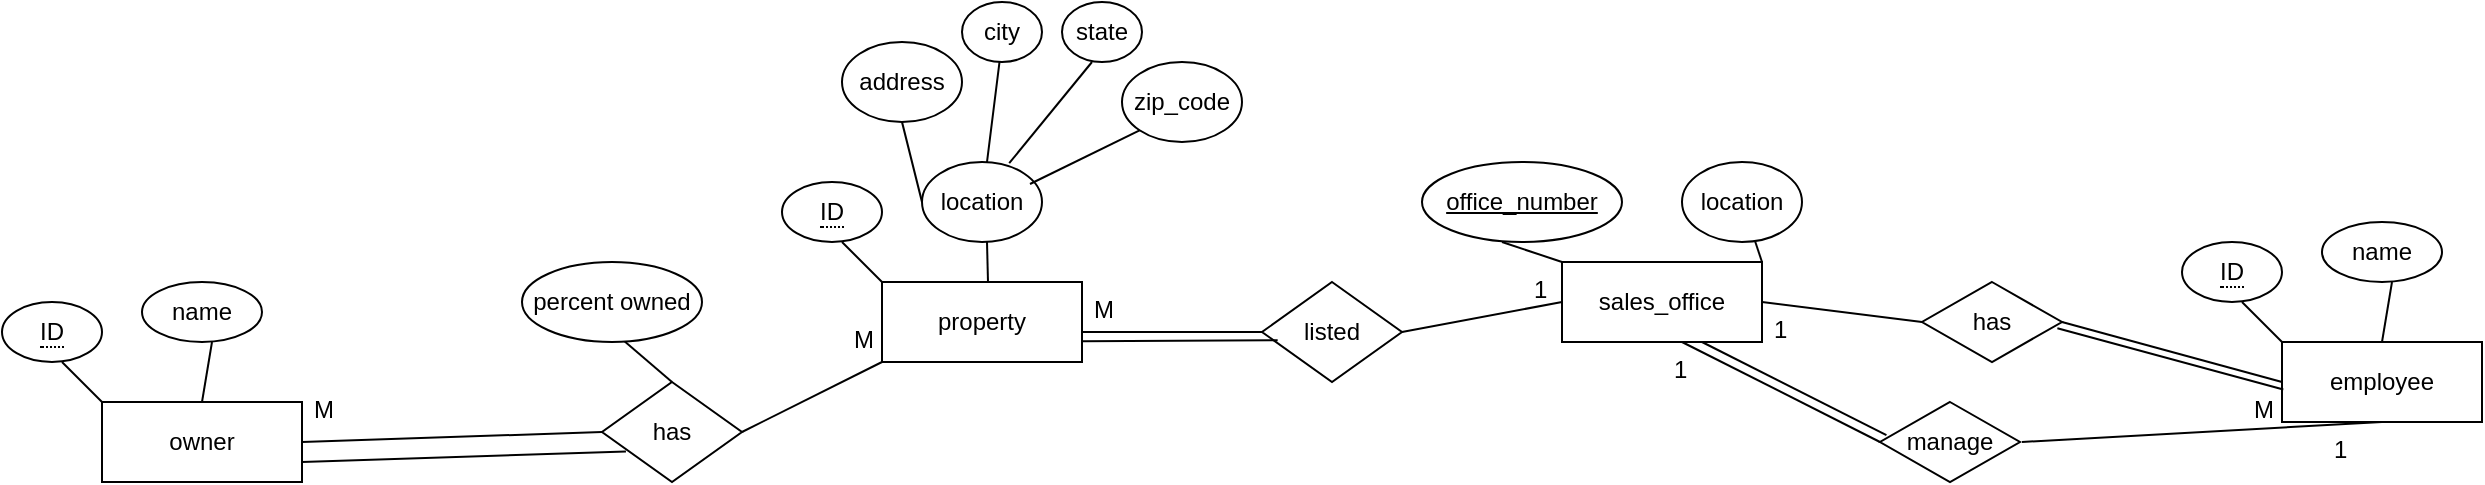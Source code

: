 <mxfile version="20.8.18" type="device"><diagram id="R2lEEEUBdFMjLlhIrx00" name="Page-1"><mxGraphModel dx="2835" dy="1843" grid="1" gridSize="10" guides="1" tooltips="1" connect="1" arrows="1" fold="1" page="1" pageScale="1" pageWidth="850" pageHeight="1100" math="0" shadow="0" extFonts="Permanent Marker^https://fonts.googleapis.com/css?family=Permanent+Marker"><root><mxCell id="0"/><mxCell id="1" parent="0"/><mxCell id="hU3Wiuxyo5QcSGVxCEDY-1" value="sales_office" style="whiteSpace=wrap;html=1;align=center;" vertex="1" parent="1"><mxGeometry x="140" y="60" width="100" height="40" as="geometry"/></mxCell><mxCell id="hU3Wiuxyo5QcSGVxCEDY-3" value="location" style="ellipse;whiteSpace=wrap;html=1;align=center;" vertex="1" parent="1"><mxGeometry x="200" y="10" width="60" height="40" as="geometry"/></mxCell><mxCell id="hU3Wiuxyo5QcSGVxCEDY-10" value="" style="endArrow=none;html=1;rounded=0;entryX=0;entryY=0;entryDx=0;entryDy=0;" edge="1" parent="1" target="hU3Wiuxyo5QcSGVxCEDY-1"><mxGeometry relative="1" as="geometry"><mxPoint x="110" y="50" as="sourcePoint"/><mxPoint x="270" y="50" as="targetPoint"/></mxGeometry></mxCell><mxCell id="hU3Wiuxyo5QcSGVxCEDY-11" value="" style="endArrow=none;html=1;rounded=0;entryX=1;entryY=0;entryDx=0;entryDy=0;" edge="1" parent="1" source="hU3Wiuxyo5QcSGVxCEDY-3" target="hU3Wiuxyo5QcSGVxCEDY-1"><mxGeometry relative="1" as="geometry"><mxPoint x="270" y="50" as="sourcePoint"/><mxPoint x="300" y="60" as="targetPoint"/></mxGeometry></mxCell><mxCell id="hU3Wiuxyo5QcSGVxCEDY-12" value="office_number" style="ellipse;whiteSpace=wrap;html=1;align=center;fontStyle=4;" vertex="1" parent="1"><mxGeometry x="70" y="10" width="100" height="40" as="geometry"/></mxCell><mxCell id="hU3Wiuxyo5QcSGVxCEDY-13" value="employee" style="whiteSpace=wrap;html=1;align=center;" vertex="1" parent="1"><mxGeometry x="500" y="100" width="100" height="40" as="geometry"/></mxCell><mxCell id="hU3Wiuxyo5QcSGVxCEDY-14" value="&lt;span style=&quot;border-bottom: 1px dotted&quot;&gt;ID&lt;/span&gt;" style="ellipse;whiteSpace=wrap;html=1;align=center;" vertex="1" parent="1"><mxGeometry x="450" y="50" width="50" height="30" as="geometry"/></mxCell><mxCell id="hU3Wiuxyo5QcSGVxCEDY-18" value="" style="endArrow=none;html=1;rounded=0;entryX=0;entryY=0;entryDx=0;entryDy=0;" edge="1" parent="1" target="hU3Wiuxyo5QcSGVxCEDY-13"><mxGeometry relative="1" as="geometry"><mxPoint x="480" y="80" as="sourcePoint"/><mxPoint x="510" y="90" as="targetPoint"/></mxGeometry></mxCell><mxCell id="hU3Wiuxyo5QcSGVxCEDY-20" value="" style="endArrow=none;html=1;rounded=0;entryX=0.5;entryY=0;entryDx=0;entryDy=0;" edge="1" parent="1" target="hU3Wiuxyo5QcSGVxCEDY-13"><mxGeometry relative="1" as="geometry"><mxPoint x="555" y="70" as="sourcePoint"/><mxPoint x="575" y="90" as="targetPoint"/></mxGeometry></mxCell><mxCell id="hU3Wiuxyo5QcSGVxCEDY-21" value="name" style="ellipse;whiteSpace=wrap;html=1;align=center;" vertex="1" parent="1"><mxGeometry x="520" y="40" width="60" height="30" as="geometry"/></mxCell><mxCell id="hU3Wiuxyo5QcSGVxCEDY-22" value="property" style="whiteSpace=wrap;html=1;align=center;" vertex="1" parent="1"><mxGeometry x="-200" y="70" width="100" height="40" as="geometry"/></mxCell><mxCell id="hU3Wiuxyo5QcSGVxCEDY-23" value="location" style="ellipse;whiteSpace=wrap;html=1;align=center;" vertex="1" parent="1"><mxGeometry x="-180" y="10" width="60" height="40" as="geometry"/></mxCell><mxCell id="hU3Wiuxyo5QcSGVxCEDY-25" value="&lt;span style=&quot;border-bottom: 1px dotted&quot;&gt;ID&lt;/span&gt;" style="ellipse;whiteSpace=wrap;html=1;align=center;" vertex="1" parent="1"><mxGeometry x="-250" y="20" width="50" height="30" as="geometry"/></mxCell><mxCell id="hU3Wiuxyo5QcSGVxCEDY-26" value="" style="endArrow=none;html=1;rounded=0;entryX=0;entryY=0;entryDx=0;entryDy=0;" edge="1" parent="1"><mxGeometry relative="1" as="geometry"><mxPoint x="-220" y="50" as="sourcePoint"/><mxPoint x="-200" y="70" as="targetPoint"/></mxGeometry></mxCell><mxCell id="hU3Wiuxyo5QcSGVxCEDY-28" value="" style="endArrow=none;html=1;rounded=0;entryX=0;entryY=0.5;entryDx=0;entryDy=0;" edge="1" parent="1" target="hU3Wiuxyo5QcSGVxCEDY-23"><mxGeometry relative="1" as="geometry"><mxPoint x="-190" y="-10" as="sourcePoint"/><mxPoint x="-160" as="targetPoint"/></mxGeometry></mxCell><mxCell id="hU3Wiuxyo5QcSGVxCEDY-29" value="address" style="ellipse;whiteSpace=wrap;html=1;align=center;" vertex="1" parent="1"><mxGeometry x="-220" y="-50" width="60" height="40" as="geometry"/></mxCell><mxCell id="hU3Wiuxyo5QcSGVxCEDY-30" value="" style="endArrow=none;html=1;rounded=0;" edge="1" parent="1" target="hU3Wiuxyo5QcSGVxCEDY-23"><mxGeometry relative="1" as="geometry"><mxPoint x="-140" y="-50" as="sourcePoint"/><mxPoint x="-130" y="-10" as="targetPoint"/></mxGeometry></mxCell><mxCell id="hU3Wiuxyo5QcSGVxCEDY-31" value="city" style="ellipse;whiteSpace=wrap;html=1;align=center;" vertex="1" parent="1"><mxGeometry x="-160" y="-70" width="40" height="30" as="geometry"/></mxCell><mxCell id="hU3Wiuxyo5QcSGVxCEDY-32" value="state" style="ellipse;whiteSpace=wrap;html=1;align=center;" vertex="1" parent="1"><mxGeometry x="-110" y="-70" width="40" height="30" as="geometry"/></mxCell><mxCell id="hU3Wiuxyo5QcSGVxCEDY-33" value="" style="endArrow=none;html=1;rounded=0;entryX=0.727;entryY=0.015;entryDx=0;entryDy=0;entryPerimeter=0;" edge="1" parent="1" target="hU3Wiuxyo5QcSGVxCEDY-23"><mxGeometry relative="1" as="geometry"><mxPoint x="-95" y="-40" as="sourcePoint"/><mxPoint x="-103" y="20" as="targetPoint"/></mxGeometry></mxCell><mxCell id="hU3Wiuxyo5QcSGVxCEDY-35" value="" style="endArrow=none;html=1;rounded=0;" edge="1" parent="1"><mxGeometry relative="1" as="geometry"><mxPoint x="-147.5" y="50" as="sourcePoint"/><mxPoint x="-147" y="70" as="targetPoint"/></mxGeometry></mxCell><mxCell id="hU3Wiuxyo5QcSGVxCEDY-36" value="zip_code" style="ellipse;whiteSpace=wrap;html=1;align=center;" vertex="1" parent="1"><mxGeometry x="-80" y="-40" width="60" height="40" as="geometry"/></mxCell><mxCell id="hU3Wiuxyo5QcSGVxCEDY-37" value="" style="endArrow=none;html=1;rounded=0;entryX=0.727;entryY=0.015;entryDx=0;entryDy=0;entryPerimeter=0;exitX=0;exitY=1;exitDx=0;exitDy=0;" edge="1" parent="1" source="hU3Wiuxyo5QcSGVxCEDY-36"><mxGeometry relative="1" as="geometry"><mxPoint x="-85" y="-30" as="sourcePoint"/><mxPoint x="-126" y="21" as="targetPoint"/></mxGeometry></mxCell><mxCell id="hU3Wiuxyo5QcSGVxCEDY-38" value="owner" style="whiteSpace=wrap;html=1;align=center;" vertex="1" parent="1"><mxGeometry x="-590" y="130" width="100" height="40" as="geometry"/></mxCell><mxCell id="hU3Wiuxyo5QcSGVxCEDY-39" value="&lt;span style=&quot;border-bottom: 1px dotted&quot;&gt;ID&lt;/span&gt;" style="ellipse;whiteSpace=wrap;html=1;align=center;" vertex="1" parent="1"><mxGeometry x="-640" y="80" width="50" height="30" as="geometry"/></mxCell><mxCell id="hU3Wiuxyo5QcSGVxCEDY-40" value="" style="endArrow=none;html=1;rounded=0;entryX=0;entryY=0;entryDx=0;entryDy=0;" edge="1" parent="1"><mxGeometry relative="1" as="geometry"><mxPoint x="-610" y="110" as="sourcePoint"/><mxPoint x="-590" y="130" as="targetPoint"/></mxGeometry></mxCell><mxCell id="hU3Wiuxyo5QcSGVxCEDY-41" value="" style="endArrow=none;html=1;rounded=0;entryX=0.5;entryY=0;entryDx=0;entryDy=0;" edge="1" parent="1"><mxGeometry relative="1" as="geometry"><mxPoint x="-535" y="100" as="sourcePoint"/><mxPoint x="-540" y="130" as="targetPoint"/></mxGeometry></mxCell><mxCell id="hU3Wiuxyo5QcSGVxCEDY-42" value="name" style="ellipse;whiteSpace=wrap;html=1;align=center;" vertex="1" parent="1"><mxGeometry x="-570" y="70" width="60" height="30" as="geometry"/></mxCell><mxCell id="hU3Wiuxyo5QcSGVxCEDY-43" value="has" style="shape=rhombus;perimeter=rhombusPerimeter;whiteSpace=wrap;html=1;align=center;" vertex="1" parent="1"><mxGeometry x="320" y="70" width="70" height="40" as="geometry"/></mxCell><mxCell id="hU3Wiuxyo5QcSGVxCEDY-44" value="" style="endArrow=none;html=1;rounded=0;exitX=1;exitY=0.5;exitDx=0;exitDy=0;entryX=0;entryY=0.5;entryDx=0;entryDy=0;" edge="1" parent="1" source="hU3Wiuxyo5QcSGVxCEDY-1" target="hU3Wiuxyo5QcSGVxCEDY-43"><mxGeometry relative="1" as="geometry"><mxPoint x="290" y="80" as="sourcePoint"/><mxPoint x="450" y="80" as="targetPoint"/></mxGeometry></mxCell><mxCell id="hU3Wiuxyo5QcSGVxCEDY-46" value="" style="endArrow=none;html=1;rounded=0;exitX=1;exitY=0.5;exitDx=0;exitDy=0;entryX=0;entryY=0.5;entryDx=0;entryDy=0;" edge="1" parent="1" source="hU3Wiuxyo5QcSGVxCEDY-43"><mxGeometry relative="1" as="geometry"><mxPoint x="420" y="110" as="sourcePoint"/><mxPoint x="500" y="120" as="targetPoint"/></mxGeometry></mxCell><mxCell id="hU3Wiuxyo5QcSGVxCEDY-47" value="M" style="text;strokeColor=none;fillColor=none;spacingLeft=4;spacingRight=4;overflow=hidden;rotatable=0;points=[[0,0.5],[1,0.5]];portConstraint=eastwest;fontSize=12;" vertex="1" parent="1"><mxGeometry x="480" y="120" width="20" height="20" as="geometry"/></mxCell><mxCell id="hU3Wiuxyo5QcSGVxCEDY-48" value="1" style="text;strokeColor=none;fillColor=none;spacingLeft=4;spacingRight=4;overflow=hidden;rotatable=0;points=[[0,0.5],[1,0.5]];portConstraint=eastwest;fontSize=12;" vertex="1" parent="1"><mxGeometry x="240" y="80" width="20" height="20" as="geometry"/></mxCell><mxCell id="hU3Wiuxyo5QcSGVxCEDY-50" value="" style="endArrow=none;html=1;rounded=0;entryX=1.033;entryY=0.186;entryDx=0;entryDy=0;entryPerimeter=0;exitX=0.967;exitY=0.577;exitDx=0;exitDy=0;exitPerimeter=0;" edge="1" parent="1" source="hU3Wiuxyo5QcSGVxCEDY-43" target="hU3Wiuxyo5QcSGVxCEDY-47"><mxGeometry relative="1" as="geometry"><mxPoint x="390" y="90" as="sourcePoint"/><mxPoint x="490" y="120" as="targetPoint"/></mxGeometry></mxCell><mxCell id="hU3Wiuxyo5QcSGVxCEDY-51" value="manage" style="shape=rhombus;perimeter=rhombusPerimeter;whiteSpace=wrap;html=1;align=center;" vertex="1" parent="1"><mxGeometry x="299" y="130" width="70" height="40" as="geometry"/></mxCell><mxCell id="hU3Wiuxyo5QcSGVxCEDY-52" value="" style="endArrow=none;html=1;rounded=0;entryX=0;entryY=0.5;entryDx=0;entryDy=0;" edge="1" parent="1" target="hU3Wiuxyo5QcSGVxCEDY-51"><mxGeometry relative="1" as="geometry"><mxPoint x="200" y="100" as="sourcePoint"/><mxPoint x="429" y="140" as="targetPoint"/></mxGeometry></mxCell><mxCell id="hU3Wiuxyo5QcSGVxCEDY-53" value="" style="endArrow=none;html=1;rounded=0;entryX=0.5;entryY=1;entryDx=0;entryDy=0;" edge="1" parent="1" target="hU3Wiuxyo5QcSGVxCEDY-13"><mxGeometry relative="1" as="geometry"><mxPoint x="370" y="150" as="sourcePoint"/><mxPoint x="480" y="184" as="targetPoint"/></mxGeometry></mxCell><mxCell id="hU3Wiuxyo5QcSGVxCEDY-54" value="1" style="text;strokeColor=none;fillColor=none;spacingLeft=4;spacingRight=4;overflow=hidden;rotatable=0;points=[[0,0.5],[1,0.5]];portConstraint=eastwest;fontSize=12;" vertex="1" parent="1"><mxGeometry x="190" y="100" width="20" height="20" as="geometry"/></mxCell><mxCell id="hU3Wiuxyo5QcSGVxCEDY-55" value="1" style="text;strokeColor=none;fillColor=none;spacingLeft=4;spacingRight=4;overflow=hidden;rotatable=0;points=[[0,0.5],[1,0.5]];portConstraint=eastwest;fontSize=12;" vertex="1" parent="1"><mxGeometry x="520" y="140" width="20" height="20" as="geometry"/></mxCell><mxCell id="hU3Wiuxyo5QcSGVxCEDY-56" value="" style="endArrow=none;html=1;rounded=0;entryX=0.046;entryY=0.414;entryDx=0;entryDy=0;entryPerimeter=0;" edge="1" parent="1" target="hU3Wiuxyo5QcSGVxCEDY-51"><mxGeometry relative="1" as="geometry"><mxPoint x="210" y="100" as="sourcePoint"/><mxPoint x="309" y="150" as="targetPoint"/></mxGeometry></mxCell><mxCell id="hU3Wiuxyo5QcSGVxCEDY-57" value="listed" style="shape=rhombus;perimeter=rhombusPerimeter;whiteSpace=wrap;html=1;align=center;" vertex="1" parent="1"><mxGeometry x="-10" y="70" width="70" height="50" as="geometry"/></mxCell><mxCell id="hU3Wiuxyo5QcSGVxCEDY-58" value="" style="endArrow=none;html=1;rounded=0;exitX=1;exitY=0.5;exitDx=0;exitDy=0;entryX=0;entryY=0.5;entryDx=0;entryDy=0;" edge="1" parent="1" source="hU3Wiuxyo5QcSGVxCEDY-57" target="hU3Wiuxyo5QcSGVxCEDY-1"><mxGeometry relative="1" as="geometry"><mxPoint x="60" y="100" as="sourcePoint"/><mxPoint x="140" y="110" as="targetPoint"/></mxGeometry></mxCell><mxCell id="hU3Wiuxyo5QcSGVxCEDY-59" value="" style="endArrow=none;html=1;rounded=0;exitX=1;exitY=0.5;exitDx=0;exitDy=0;entryX=0;entryY=0.5;entryDx=0;entryDy=0;" edge="1" parent="1" target="hU3Wiuxyo5QcSGVxCEDY-57"><mxGeometry relative="1" as="geometry"><mxPoint x="-100" y="95" as="sourcePoint"/><mxPoint x="-20" y="80" as="targetPoint"/></mxGeometry></mxCell><mxCell id="hU3Wiuxyo5QcSGVxCEDY-60" value="1" style="text;strokeColor=none;fillColor=none;spacingLeft=4;spacingRight=4;overflow=hidden;rotatable=0;points=[[0,0.5],[1,0.5]];portConstraint=eastwest;fontSize=12;" vertex="1" parent="1"><mxGeometry x="120" y="60" width="20" height="20" as="geometry"/></mxCell><mxCell id="hU3Wiuxyo5QcSGVxCEDY-61" value="M" style="text;strokeColor=none;fillColor=none;spacingLeft=4;spacingRight=4;overflow=hidden;rotatable=0;points=[[0,0.5],[1,0.5]];portConstraint=eastwest;fontSize=12;" vertex="1" parent="1"><mxGeometry x="-100" y="70" width="20" height="20" as="geometry"/></mxCell><mxCell id="hU3Wiuxyo5QcSGVxCEDY-62" value="" style="endArrow=none;html=1;rounded=0;exitX=1;exitY=0.5;exitDx=0;exitDy=0;entryX=0.112;entryY=0.583;entryDx=0;entryDy=0;entryPerimeter=0;" edge="1" parent="1" target="hU3Wiuxyo5QcSGVxCEDY-57"><mxGeometry relative="1" as="geometry"><mxPoint x="-100" y="99.6" as="sourcePoint"/><mxPoint x="-10" y="100" as="targetPoint"/></mxGeometry></mxCell><mxCell id="hU3Wiuxyo5QcSGVxCEDY-63" value="has" style="shape=rhombus;perimeter=rhombusPerimeter;whiteSpace=wrap;html=1;align=center;" vertex="1" parent="1"><mxGeometry x="-340" y="120" width="70" height="50" as="geometry"/></mxCell><mxCell id="hU3Wiuxyo5QcSGVxCEDY-64" value="" style="endArrow=none;html=1;rounded=0;exitX=1;exitY=0.5;exitDx=0;exitDy=0;entryX=0;entryY=1;entryDx=0;entryDy=0;" edge="1" parent="1" source="hU3Wiuxyo5QcSGVxCEDY-63" target="hU3Wiuxyo5QcSGVxCEDY-22"><mxGeometry relative="1" as="geometry"><mxPoint x="-270" y="127.5" as="sourcePoint"/><mxPoint x="-190" y="112.5" as="targetPoint"/></mxGeometry></mxCell><mxCell id="hU3Wiuxyo5QcSGVxCEDY-65" value="" style="endArrow=none;html=1;rounded=0;exitX=1;exitY=0.5;exitDx=0;exitDy=0;entryX=0;entryY=0.5;entryDx=0;entryDy=0;" edge="1" parent="1" source="hU3Wiuxyo5QcSGVxCEDY-38" target="hU3Wiuxyo5QcSGVxCEDY-63"><mxGeometry relative="1" as="geometry"><mxPoint x="-450" y="160" as="sourcePoint"/><mxPoint x="-380" y="125" as="targetPoint"/></mxGeometry></mxCell><mxCell id="hU3Wiuxyo5QcSGVxCEDY-66" value="M" style="text;strokeColor=none;fillColor=none;spacingLeft=4;spacingRight=4;overflow=hidden;rotatable=0;points=[[0,0.5],[1,0.5]];portConstraint=eastwest;fontSize=12;" vertex="1" parent="1"><mxGeometry x="-490" y="120" width="20" height="20" as="geometry"/></mxCell><mxCell id="hU3Wiuxyo5QcSGVxCEDY-67" value="M" style="text;strokeColor=none;fillColor=none;spacingLeft=4;spacingRight=4;overflow=hidden;rotatable=0;points=[[0,0.5],[1,0.5]];portConstraint=eastwest;fontSize=12;" vertex="1" parent="1"><mxGeometry x="-220" y="85" width="20" height="20" as="geometry"/></mxCell><mxCell id="hU3Wiuxyo5QcSGVxCEDY-68" value="" style="endArrow=none;html=1;rounded=0;exitX=1;exitY=0.5;exitDx=0;exitDy=0;entryX=0.171;entryY=0.695;entryDx=0;entryDy=0;entryPerimeter=0;" edge="1" parent="1" target="hU3Wiuxyo5QcSGVxCEDY-63"><mxGeometry relative="1" as="geometry"><mxPoint x="-490" y="160" as="sourcePoint"/><mxPoint x="-340" y="155" as="targetPoint"/></mxGeometry></mxCell><mxCell id="hU3Wiuxyo5QcSGVxCEDY-69" value="" style="endArrow=none;html=1;rounded=0;entryX=0.5;entryY=0;entryDx=0;entryDy=0;" edge="1" parent="1" target="hU3Wiuxyo5QcSGVxCEDY-63"><mxGeometry relative="1" as="geometry"><mxPoint x="-340" y="90" as="sourcePoint"/><mxPoint x="-360" y="120" as="targetPoint"/></mxGeometry></mxCell><mxCell id="hU3Wiuxyo5QcSGVxCEDY-70" value="percent owned" style="ellipse;whiteSpace=wrap;html=1;align=center;" vertex="1" parent="1"><mxGeometry x="-380" y="60" width="90" height="40" as="geometry"/></mxCell></root></mxGraphModel></diagram></mxfile>